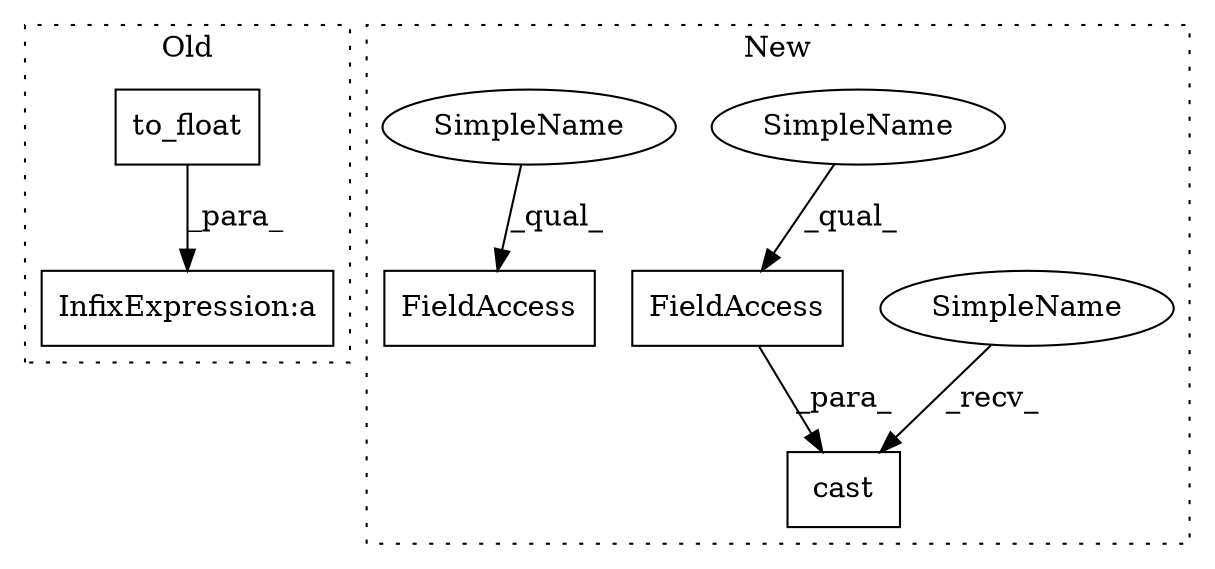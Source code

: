 digraph G {
subgraph cluster0 {
1 [label="to_float" a="32" s="733,756" l="9,1" shape="box"];
4 [label="InfixExpression:a" a="27" s="757" l="3" shape="box"];
label = "Old";
style="dotted";
}
subgraph cluster1 {
2 [label="cast" a="32" s="719,761" l="5,1" shape="box"];
3 [label="FieldAccess" a="22" s="743" l="18" shape="box"];
5 [label="FieldAccess" a="22" s="865" l="18" shape="box"];
6 [label="SimpleName" a="42" s="708" l="10" shape="ellipse"];
7 [label="SimpleName" a="42" s="743" l="10" shape="ellipse"];
8 [label="SimpleName" a="42" s="865" l="10" shape="ellipse"];
label = "New";
style="dotted";
}
1 -> 4 [label="_para_"];
3 -> 2 [label="_para_"];
6 -> 2 [label="_recv_"];
7 -> 3 [label="_qual_"];
8 -> 5 [label="_qual_"];
}
